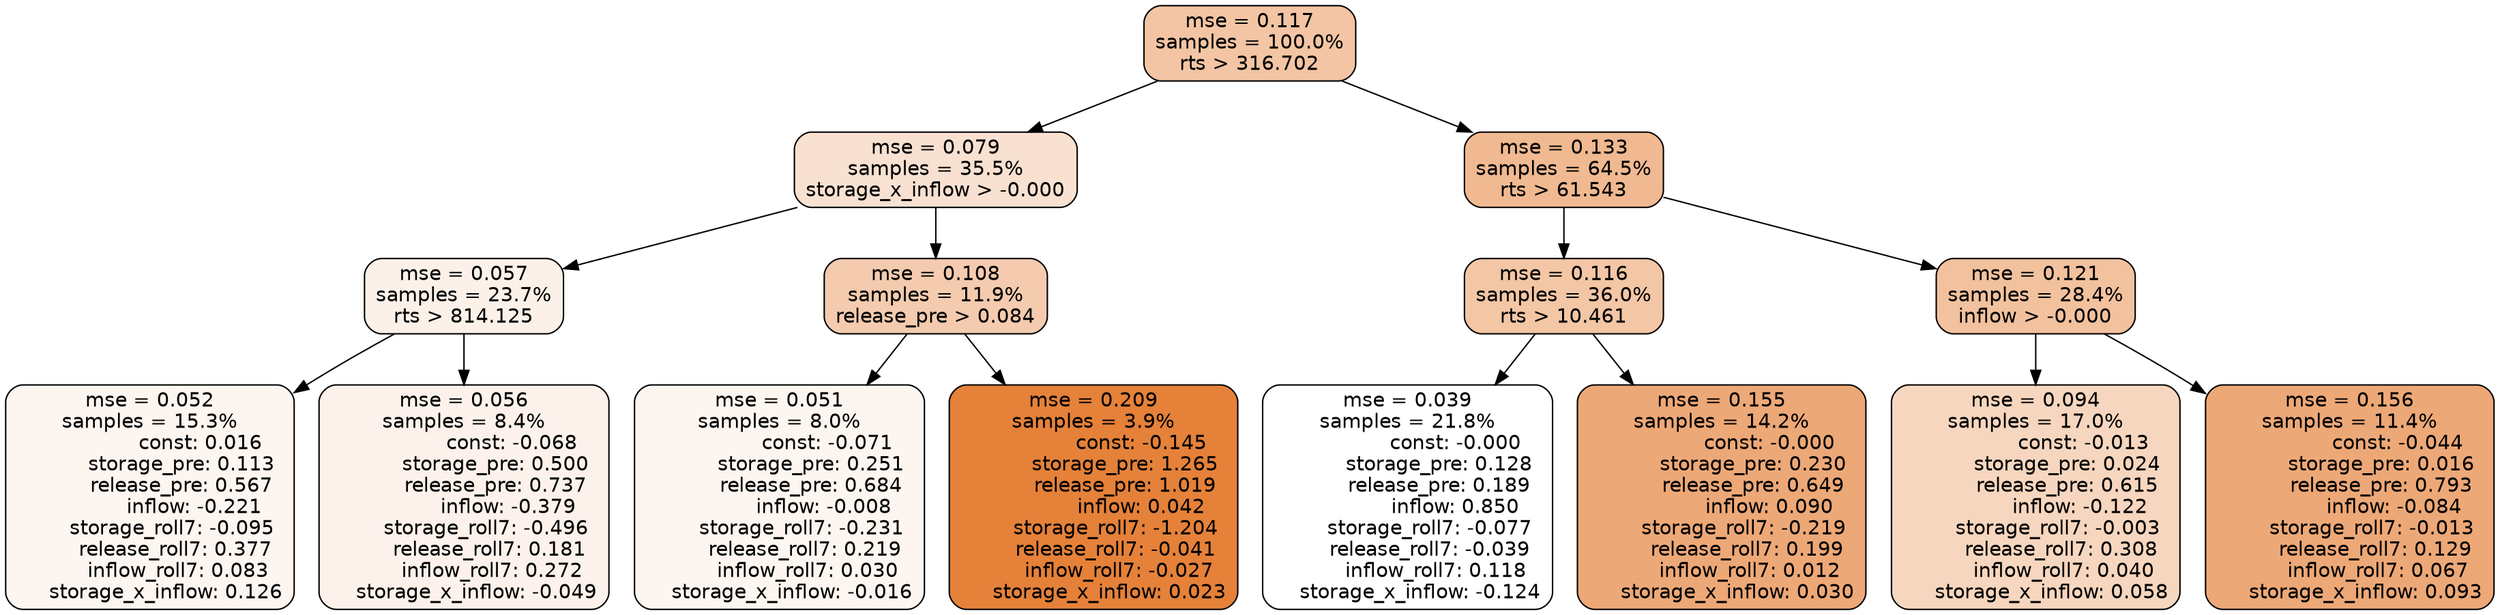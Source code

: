 digraph tree {
node [shape=rectangle, style="filled, rounded", color="black", fontname=helvetica] ;
edge [fontname=helvetica] ;
	"0" [label="mse = 0.117
samples = 100.0%
rts > 316.702", fillcolor="#f3c5a4"]
	"8" [label="mse = 0.079
samples = 35.5%
storage_x_inflow > -0.000", fillcolor="#f8e1d1"]
	"1" [label="mse = 0.133
samples = 64.5%
rts > 61.543", fillcolor="#f0b991"]
	"9" [label="mse = 0.057
samples = 23.7%
rts > 814.125", fillcolor="#fcf1e9"]
	"12" [label="mse = 0.108
samples = 11.9%
release_pre > 0.084", fillcolor="#f4cbae"]
	"2" [label="mse = 0.116
samples = 36.0%
rts > 10.461", fillcolor="#f3c6a5"]
	"5" [label="mse = 0.121
samples = 28.4%
inflow > -0.000", fillcolor="#f2c19e"]
	"10" [label="mse = 0.052
samples = 15.3%
                const: 0.016
          storage_pre: 0.113
          release_pre: 0.567
              inflow: -0.221
       storage_roll7: -0.095
        release_roll7: 0.377
         inflow_roll7: 0.083
     storage_x_inflow: 0.126", fillcolor="#fdf5f0"]
	"11" [label="mse = 0.056
samples = 8.4%
               const: -0.068
          storage_pre: 0.500
          release_pre: 0.737
              inflow: -0.379
       storage_roll7: -0.496
        release_roll7: 0.181
         inflow_roll7: 0.272
    storage_x_inflow: -0.049", fillcolor="#fcf2eb"]
	"13" [label="mse = 0.051
samples = 8.0%
               const: -0.071
          storage_pre: 0.251
          release_pre: 0.684
              inflow: -0.008
       storage_roll7: -0.231
        release_roll7: 0.219
         inflow_roll7: 0.030
    storage_x_inflow: -0.016", fillcolor="#fdf6f0"]
	"14" [label="mse = 0.209
samples = 3.9%
               const: -0.145
          storage_pre: 1.265
          release_pre: 1.019
               inflow: 0.042
       storage_roll7: -1.204
       release_roll7: -0.041
        inflow_roll7: -0.027
     storage_x_inflow: 0.023", fillcolor="#e58139"]
	"3" [label="mse = 0.039
samples = 21.8%
               const: -0.000
          storage_pre: 0.128
          release_pre: 0.189
               inflow: 0.850
       storage_roll7: -0.077
       release_roll7: -0.039
         inflow_roll7: 0.118
    storage_x_inflow: -0.124", fillcolor="#ffffff"]
	"4" [label="mse = 0.155
samples = 14.2%
               const: -0.000
          storage_pre: 0.230
          release_pre: 0.649
               inflow: 0.090
       storage_roll7: -0.219
        release_roll7: 0.199
         inflow_roll7: 0.012
     storage_x_inflow: 0.030", fillcolor="#eda877"]
	"6" [label="mse = 0.094
samples = 17.0%
               const: -0.013
          storage_pre: 0.024
          release_pre: 0.615
              inflow: -0.122
       storage_roll7: -0.003
        release_roll7: 0.308
         inflow_roll7: 0.040
     storage_x_inflow: 0.058", fillcolor="#f6d6be"]
	"7" [label="mse = 0.156
samples = 11.4%
               const: -0.044
          storage_pre: 0.016
          release_pre: 0.793
              inflow: -0.084
       storage_roll7: -0.013
        release_roll7: 0.129
         inflow_roll7: 0.067
     storage_x_inflow: 0.093", fillcolor="#eda877"]

	"0" -> "1"
	"0" -> "8"
	"8" -> "9"
	"8" -> "12"
	"1" -> "2"
	"1" -> "5"
	"9" -> "10"
	"9" -> "11"
	"12" -> "13"
	"12" -> "14"
	"2" -> "3"
	"2" -> "4"
	"5" -> "6"
	"5" -> "7"
}